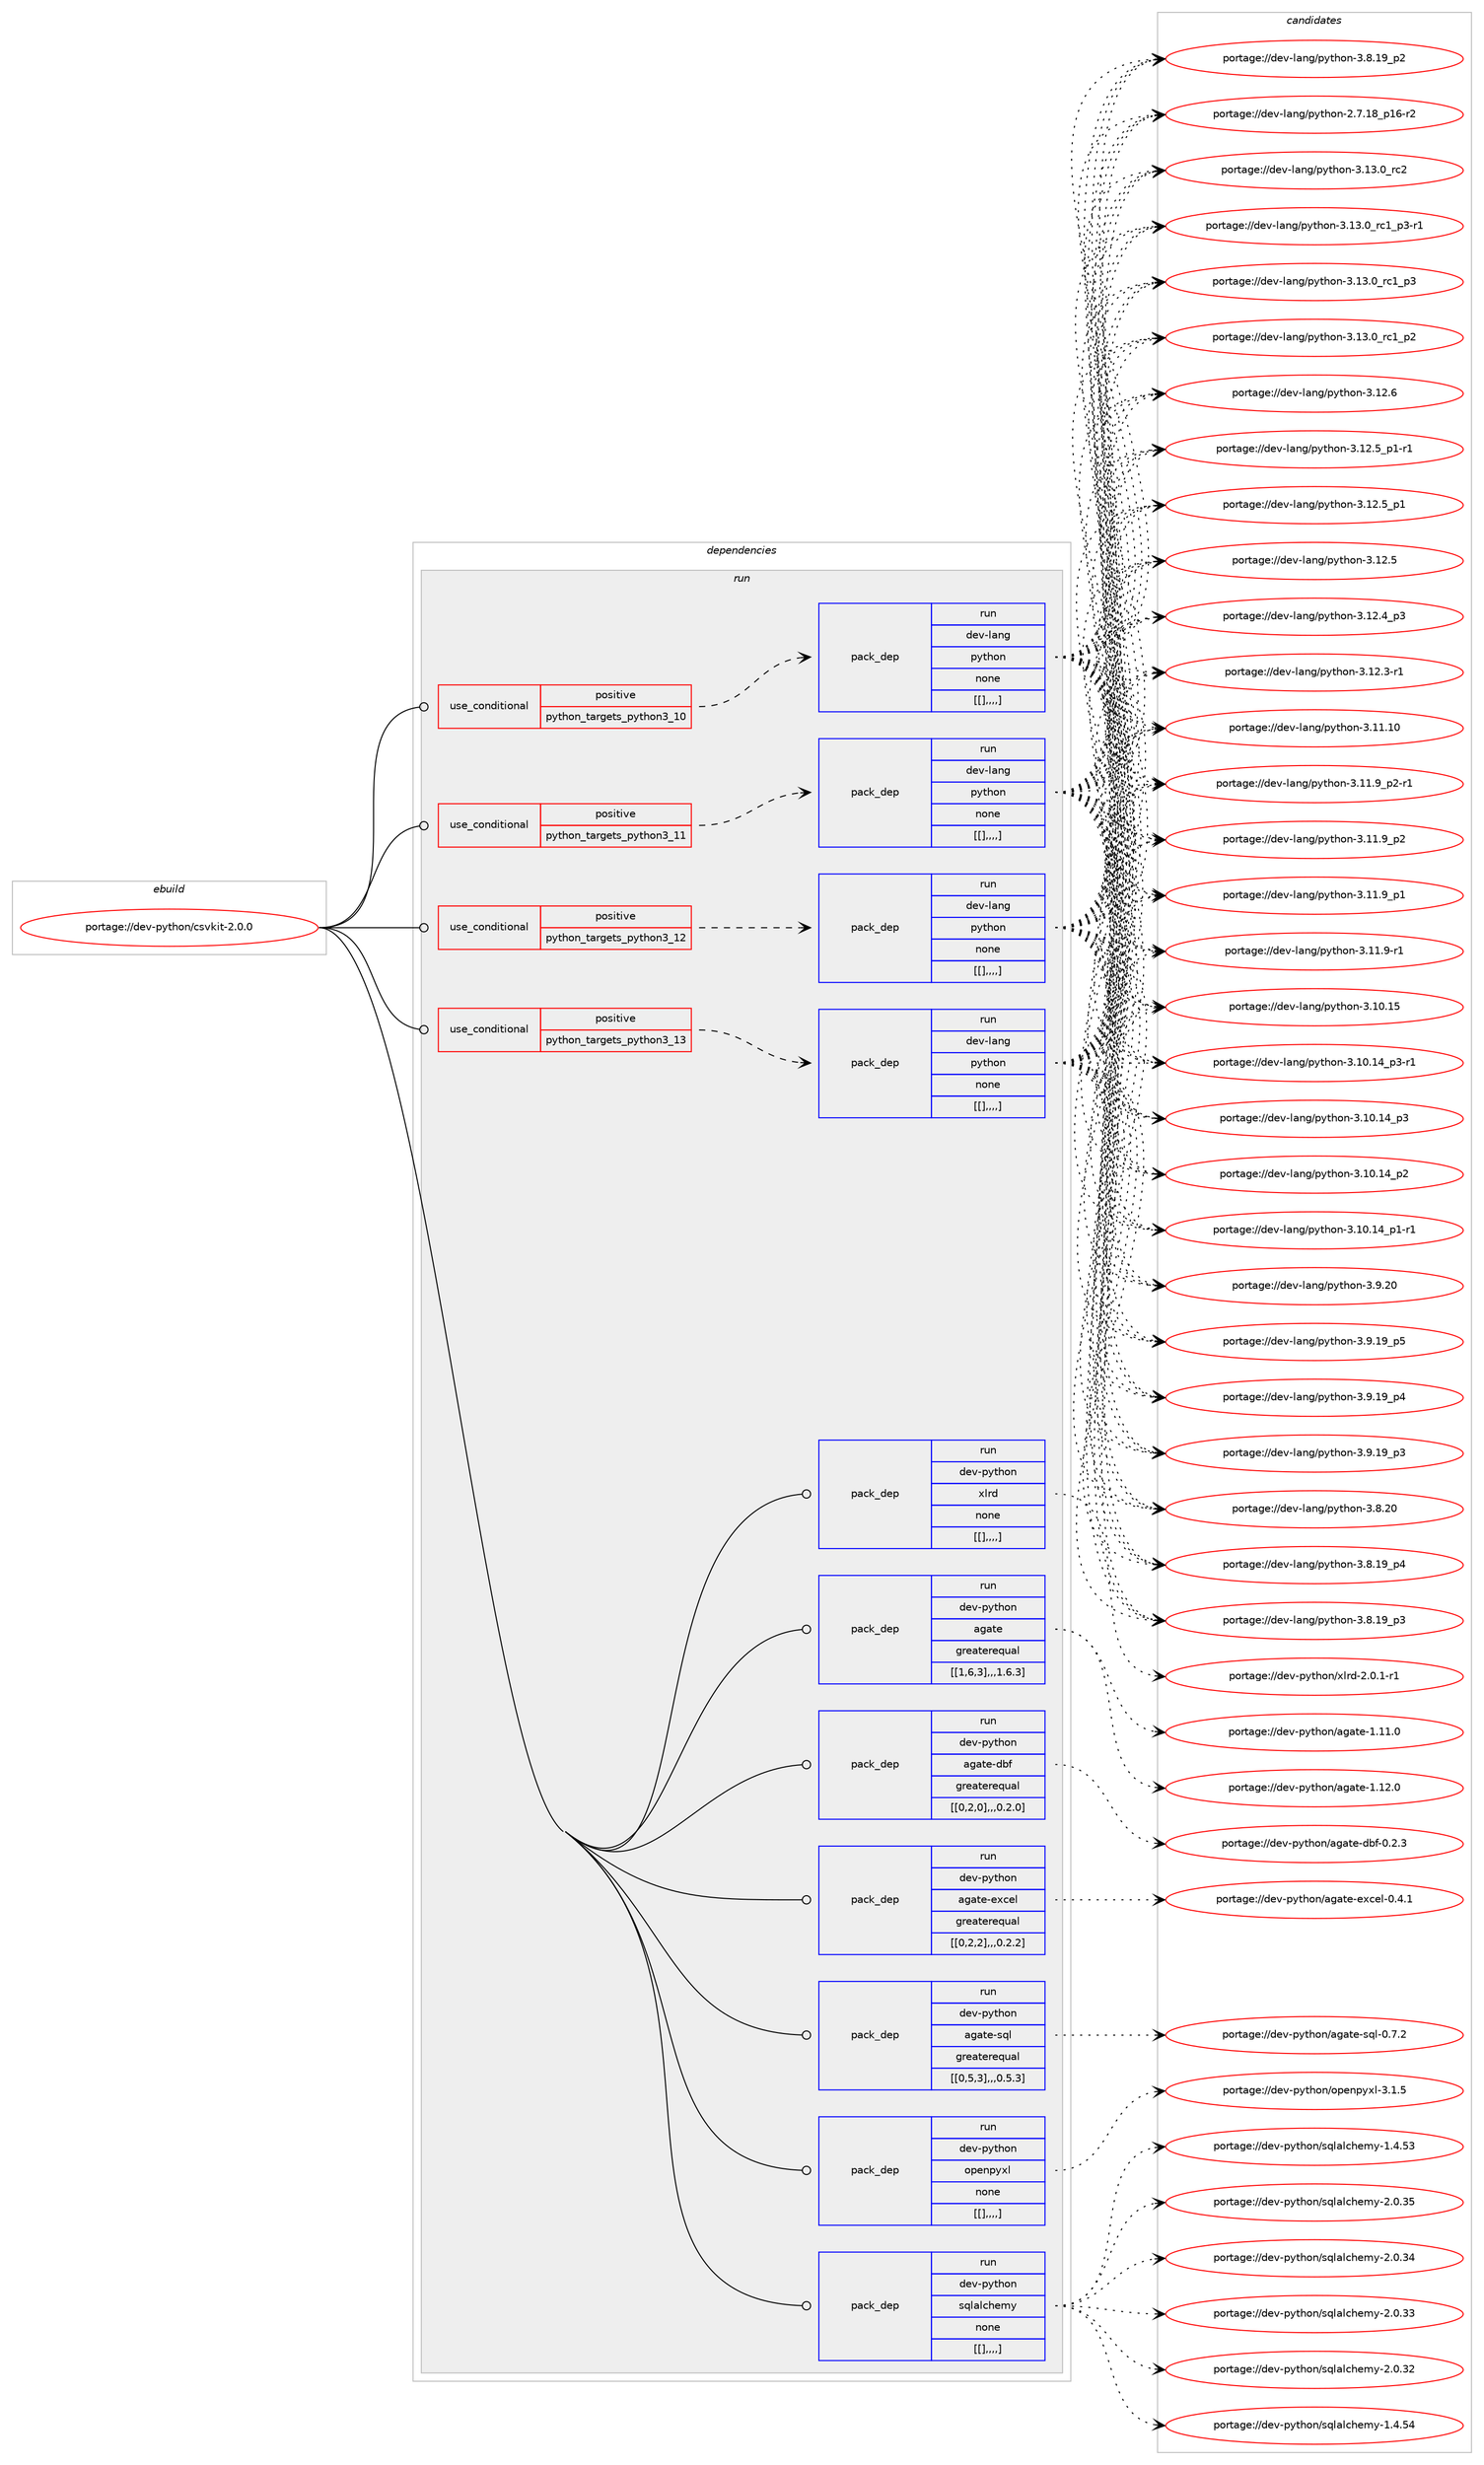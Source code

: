 digraph prolog {

# *************
# Graph options
# *************

newrank=true;
concentrate=true;
compound=true;
graph [rankdir=LR,fontname=Helvetica,fontsize=10,ranksep=1.5];#, ranksep=2.5, nodesep=0.2];
edge  [arrowhead=vee];
node  [fontname=Helvetica,fontsize=10];

# **********
# The ebuild
# **********

subgraph cluster_leftcol {
color=gray;
label=<<i>ebuild</i>>;
id [label="portage://dev-python/csvkit-2.0.0", color=red, width=4, href="../dev-python/csvkit-2.0.0.svg"];
}

# ****************
# The dependencies
# ****************

subgraph cluster_midcol {
color=gray;
label=<<i>dependencies</i>>;
subgraph cluster_compile {
fillcolor="#eeeeee";
style=filled;
label=<<i>compile</i>>;
}
subgraph cluster_compileandrun {
fillcolor="#eeeeee";
style=filled;
label=<<i>compile and run</i>>;
}
subgraph cluster_run {
fillcolor="#eeeeee";
style=filled;
label=<<i>run</i>>;
subgraph cond32642 {
dependency145548 [label=<<TABLE BORDER="0" CELLBORDER="1" CELLSPACING="0" CELLPADDING="4"><TR><TD ROWSPAN="3" CELLPADDING="10">use_conditional</TD></TR><TR><TD>positive</TD></TR><TR><TD>python_targets_python3_10</TD></TR></TABLE>>, shape=none, color=red];
subgraph pack111690 {
dependency145549 [label=<<TABLE BORDER="0" CELLBORDER="1" CELLSPACING="0" CELLPADDING="4" WIDTH="220"><TR><TD ROWSPAN="6" CELLPADDING="30">pack_dep</TD></TR><TR><TD WIDTH="110">run</TD></TR><TR><TD>dev-lang</TD></TR><TR><TD>python</TD></TR><TR><TD>none</TD></TR><TR><TD>[[],,,,]</TD></TR></TABLE>>, shape=none, color=blue];
}
dependency145548:e -> dependency145549:w [weight=20,style="dashed",arrowhead="vee"];
}
id:e -> dependency145548:w [weight=20,style="solid",arrowhead="odot"];
subgraph cond32643 {
dependency145550 [label=<<TABLE BORDER="0" CELLBORDER="1" CELLSPACING="0" CELLPADDING="4"><TR><TD ROWSPAN="3" CELLPADDING="10">use_conditional</TD></TR><TR><TD>positive</TD></TR><TR><TD>python_targets_python3_11</TD></TR></TABLE>>, shape=none, color=red];
subgraph pack111691 {
dependency145551 [label=<<TABLE BORDER="0" CELLBORDER="1" CELLSPACING="0" CELLPADDING="4" WIDTH="220"><TR><TD ROWSPAN="6" CELLPADDING="30">pack_dep</TD></TR><TR><TD WIDTH="110">run</TD></TR><TR><TD>dev-lang</TD></TR><TR><TD>python</TD></TR><TR><TD>none</TD></TR><TR><TD>[[],,,,]</TD></TR></TABLE>>, shape=none, color=blue];
}
dependency145550:e -> dependency145551:w [weight=20,style="dashed",arrowhead="vee"];
}
id:e -> dependency145550:w [weight=20,style="solid",arrowhead="odot"];
subgraph cond32644 {
dependency145552 [label=<<TABLE BORDER="0" CELLBORDER="1" CELLSPACING="0" CELLPADDING="4"><TR><TD ROWSPAN="3" CELLPADDING="10">use_conditional</TD></TR><TR><TD>positive</TD></TR><TR><TD>python_targets_python3_12</TD></TR></TABLE>>, shape=none, color=red];
subgraph pack111692 {
dependency145553 [label=<<TABLE BORDER="0" CELLBORDER="1" CELLSPACING="0" CELLPADDING="4" WIDTH="220"><TR><TD ROWSPAN="6" CELLPADDING="30">pack_dep</TD></TR><TR><TD WIDTH="110">run</TD></TR><TR><TD>dev-lang</TD></TR><TR><TD>python</TD></TR><TR><TD>none</TD></TR><TR><TD>[[],,,,]</TD></TR></TABLE>>, shape=none, color=blue];
}
dependency145552:e -> dependency145553:w [weight=20,style="dashed",arrowhead="vee"];
}
id:e -> dependency145552:w [weight=20,style="solid",arrowhead="odot"];
subgraph cond32645 {
dependency145554 [label=<<TABLE BORDER="0" CELLBORDER="1" CELLSPACING="0" CELLPADDING="4"><TR><TD ROWSPAN="3" CELLPADDING="10">use_conditional</TD></TR><TR><TD>positive</TD></TR><TR><TD>python_targets_python3_13</TD></TR></TABLE>>, shape=none, color=red];
subgraph pack111693 {
dependency145555 [label=<<TABLE BORDER="0" CELLBORDER="1" CELLSPACING="0" CELLPADDING="4" WIDTH="220"><TR><TD ROWSPAN="6" CELLPADDING="30">pack_dep</TD></TR><TR><TD WIDTH="110">run</TD></TR><TR><TD>dev-lang</TD></TR><TR><TD>python</TD></TR><TR><TD>none</TD></TR><TR><TD>[[],,,,]</TD></TR></TABLE>>, shape=none, color=blue];
}
dependency145554:e -> dependency145555:w [weight=20,style="dashed",arrowhead="vee"];
}
id:e -> dependency145554:w [weight=20,style="solid",arrowhead="odot"];
subgraph pack111694 {
dependency145556 [label=<<TABLE BORDER="0" CELLBORDER="1" CELLSPACING="0" CELLPADDING="4" WIDTH="220"><TR><TD ROWSPAN="6" CELLPADDING="30">pack_dep</TD></TR><TR><TD WIDTH="110">run</TD></TR><TR><TD>dev-python</TD></TR><TR><TD>agate</TD></TR><TR><TD>greaterequal</TD></TR><TR><TD>[[1,6,3],,,1.6.3]</TD></TR></TABLE>>, shape=none, color=blue];
}
id:e -> dependency145556:w [weight=20,style="solid",arrowhead="odot"];
subgraph pack111695 {
dependency145557 [label=<<TABLE BORDER="0" CELLBORDER="1" CELLSPACING="0" CELLPADDING="4" WIDTH="220"><TR><TD ROWSPAN="6" CELLPADDING="30">pack_dep</TD></TR><TR><TD WIDTH="110">run</TD></TR><TR><TD>dev-python</TD></TR><TR><TD>agate-dbf</TD></TR><TR><TD>greaterequal</TD></TR><TR><TD>[[0,2,0],,,0.2.0]</TD></TR></TABLE>>, shape=none, color=blue];
}
id:e -> dependency145557:w [weight=20,style="solid",arrowhead="odot"];
subgraph pack111696 {
dependency145558 [label=<<TABLE BORDER="0" CELLBORDER="1" CELLSPACING="0" CELLPADDING="4" WIDTH="220"><TR><TD ROWSPAN="6" CELLPADDING="30">pack_dep</TD></TR><TR><TD WIDTH="110">run</TD></TR><TR><TD>dev-python</TD></TR><TR><TD>agate-excel</TD></TR><TR><TD>greaterequal</TD></TR><TR><TD>[[0,2,2],,,0.2.2]</TD></TR></TABLE>>, shape=none, color=blue];
}
id:e -> dependency145558:w [weight=20,style="solid",arrowhead="odot"];
subgraph pack111697 {
dependency145559 [label=<<TABLE BORDER="0" CELLBORDER="1" CELLSPACING="0" CELLPADDING="4" WIDTH="220"><TR><TD ROWSPAN="6" CELLPADDING="30">pack_dep</TD></TR><TR><TD WIDTH="110">run</TD></TR><TR><TD>dev-python</TD></TR><TR><TD>agate-sql</TD></TR><TR><TD>greaterequal</TD></TR><TR><TD>[[0,5,3],,,0.5.3]</TD></TR></TABLE>>, shape=none, color=blue];
}
id:e -> dependency145559:w [weight=20,style="solid",arrowhead="odot"];
subgraph pack111698 {
dependency145560 [label=<<TABLE BORDER="0" CELLBORDER="1" CELLSPACING="0" CELLPADDING="4" WIDTH="220"><TR><TD ROWSPAN="6" CELLPADDING="30">pack_dep</TD></TR><TR><TD WIDTH="110">run</TD></TR><TR><TD>dev-python</TD></TR><TR><TD>openpyxl</TD></TR><TR><TD>none</TD></TR><TR><TD>[[],,,,]</TD></TR></TABLE>>, shape=none, color=blue];
}
id:e -> dependency145560:w [weight=20,style="solid",arrowhead="odot"];
subgraph pack111699 {
dependency145561 [label=<<TABLE BORDER="0" CELLBORDER="1" CELLSPACING="0" CELLPADDING="4" WIDTH="220"><TR><TD ROWSPAN="6" CELLPADDING="30">pack_dep</TD></TR><TR><TD WIDTH="110">run</TD></TR><TR><TD>dev-python</TD></TR><TR><TD>sqlalchemy</TD></TR><TR><TD>none</TD></TR><TR><TD>[[],,,,]</TD></TR></TABLE>>, shape=none, color=blue];
}
id:e -> dependency145561:w [weight=20,style="solid",arrowhead="odot"];
subgraph pack111700 {
dependency145562 [label=<<TABLE BORDER="0" CELLBORDER="1" CELLSPACING="0" CELLPADDING="4" WIDTH="220"><TR><TD ROWSPAN="6" CELLPADDING="30">pack_dep</TD></TR><TR><TD WIDTH="110">run</TD></TR><TR><TD>dev-python</TD></TR><TR><TD>xlrd</TD></TR><TR><TD>none</TD></TR><TR><TD>[[],,,,]</TD></TR></TABLE>>, shape=none, color=blue];
}
id:e -> dependency145562:w [weight=20,style="solid",arrowhead="odot"];
}
}

# **************
# The candidates
# **************

subgraph cluster_choices {
rank=same;
color=gray;
label=<<i>candidates</i>>;

subgraph choice111690 {
color=black;
nodesep=1;
choice10010111845108971101034711212111610411111045514649514648951149950 [label="portage://dev-lang/python-3.13.0_rc2", color=red, width=4,href="../dev-lang/python-3.13.0_rc2.svg"];
choice1001011184510897110103471121211161041111104551464951464895114994995112514511449 [label="portage://dev-lang/python-3.13.0_rc1_p3-r1", color=red, width=4,href="../dev-lang/python-3.13.0_rc1_p3-r1.svg"];
choice100101118451089711010347112121116104111110455146495146489511499499511251 [label="portage://dev-lang/python-3.13.0_rc1_p3", color=red, width=4,href="../dev-lang/python-3.13.0_rc1_p3.svg"];
choice100101118451089711010347112121116104111110455146495146489511499499511250 [label="portage://dev-lang/python-3.13.0_rc1_p2", color=red, width=4,href="../dev-lang/python-3.13.0_rc1_p2.svg"];
choice10010111845108971101034711212111610411111045514649504654 [label="portage://dev-lang/python-3.12.6", color=red, width=4,href="../dev-lang/python-3.12.6.svg"];
choice1001011184510897110103471121211161041111104551464950465395112494511449 [label="portage://dev-lang/python-3.12.5_p1-r1", color=red, width=4,href="../dev-lang/python-3.12.5_p1-r1.svg"];
choice100101118451089711010347112121116104111110455146495046539511249 [label="portage://dev-lang/python-3.12.5_p1", color=red, width=4,href="../dev-lang/python-3.12.5_p1.svg"];
choice10010111845108971101034711212111610411111045514649504653 [label="portage://dev-lang/python-3.12.5", color=red, width=4,href="../dev-lang/python-3.12.5.svg"];
choice100101118451089711010347112121116104111110455146495046529511251 [label="portage://dev-lang/python-3.12.4_p3", color=red, width=4,href="../dev-lang/python-3.12.4_p3.svg"];
choice100101118451089711010347112121116104111110455146495046514511449 [label="portage://dev-lang/python-3.12.3-r1", color=red, width=4,href="../dev-lang/python-3.12.3-r1.svg"];
choice1001011184510897110103471121211161041111104551464949464948 [label="portage://dev-lang/python-3.11.10", color=red, width=4,href="../dev-lang/python-3.11.10.svg"];
choice1001011184510897110103471121211161041111104551464949465795112504511449 [label="portage://dev-lang/python-3.11.9_p2-r1", color=red, width=4,href="../dev-lang/python-3.11.9_p2-r1.svg"];
choice100101118451089711010347112121116104111110455146494946579511250 [label="portage://dev-lang/python-3.11.9_p2", color=red, width=4,href="../dev-lang/python-3.11.9_p2.svg"];
choice100101118451089711010347112121116104111110455146494946579511249 [label="portage://dev-lang/python-3.11.9_p1", color=red, width=4,href="../dev-lang/python-3.11.9_p1.svg"];
choice100101118451089711010347112121116104111110455146494946574511449 [label="portage://dev-lang/python-3.11.9-r1", color=red, width=4,href="../dev-lang/python-3.11.9-r1.svg"];
choice1001011184510897110103471121211161041111104551464948464953 [label="portage://dev-lang/python-3.10.15", color=red, width=4,href="../dev-lang/python-3.10.15.svg"];
choice100101118451089711010347112121116104111110455146494846495295112514511449 [label="portage://dev-lang/python-3.10.14_p3-r1", color=red, width=4,href="../dev-lang/python-3.10.14_p3-r1.svg"];
choice10010111845108971101034711212111610411111045514649484649529511251 [label="portage://dev-lang/python-3.10.14_p3", color=red, width=4,href="../dev-lang/python-3.10.14_p3.svg"];
choice10010111845108971101034711212111610411111045514649484649529511250 [label="portage://dev-lang/python-3.10.14_p2", color=red, width=4,href="../dev-lang/python-3.10.14_p2.svg"];
choice100101118451089711010347112121116104111110455146494846495295112494511449 [label="portage://dev-lang/python-3.10.14_p1-r1", color=red, width=4,href="../dev-lang/python-3.10.14_p1-r1.svg"];
choice10010111845108971101034711212111610411111045514657465048 [label="portage://dev-lang/python-3.9.20", color=red, width=4,href="../dev-lang/python-3.9.20.svg"];
choice100101118451089711010347112121116104111110455146574649579511253 [label="portage://dev-lang/python-3.9.19_p5", color=red, width=4,href="../dev-lang/python-3.9.19_p5.svg"];
choice100101118451089711010347112121116104111110455146574649579511252 [label="portage://dev-lang/python-3.9.19_p4", color=red, width=4,href="../dev-lang/python-3.9.19_p4.svg"];
choice100101118451089711010347112121116104111110455146574649579511251 [label="portage://dev-lang/python-3.9.19_p3", color=red, width=4,href="../dev-lang/python-3.9.19_p3.svg"];
choice10010111845108971101034711212111610411111045514656465048 [label="portage://dev-lang/python-3.8.20", color=red, width=4,href="../dev-lang/python-3.8.20.svg"];
choice100101118451089711010347112121116104111110455146564649579511252 [label="portage://dev-lang/python-3.8.19_p4", color=red, width=4,href="../dev-lang/python-3.8.19_p4.svg"];
choice100101118451089711010347112121116104111110455146564649579511251 [label="portage://dev-lang/python-3.8.19_p3", color=red, width=4,href="../dev-lang/python-3.8.19_p3.svg"];
choice100101118451089711010347112121116104111110455146564649579511250 [label="portage://dev-lang/python-3.8.19_p2", color=red, width=4,href="../dev-lang/python-3.8.19_p2.svg"];
choice100101118451089711010347112121116104111110455046554649569511249544511450 [label="portage://dev-lang/python-2.7.18_p16-r2", color=red, width=4,href="../dev-lang/python-2.7.18_p16-r2.svg"];
dependency145549:e -> choice10010111845108971101034711212111610411111045514649514648951149950:w [style=dotted,weight="100"];
dependency145549:e -> choice1001011184510897110103471121211161041111104551464951464895114994995112514511449:w [style=dotted,weight="100"];
dependency145549:e -> choice100101118451089711010347112121116104111110455146495146489511499499511251:w [style=dotted,weight="100"];
dependency145549:e -> choice100101118451089711010347112121116104111110455146495146489511499499511250:w [style=dotted,weight="100"];
dependency145549:e -> choice10010111845108971101034711212111610411111045514649504654:w [style=dotted,weight="100"];
dependency145549:e -> choice1001011184510897110103471121211161041111104551464950465395112494511449:w [style=dotted,weight="100"];
dependency145549:e -> choice100101118451089711010347112121116104111110455146495046539511249:w [style=dotted,weight="100"];
dependency145549:e -> choice10010111845108971101034711212111610411111045514649504653:w [style=dotted,weight="100"];
dependency145549:e -> choice100101118451089711010347112121116104111110455146495046529511251:w [style=dotted,weight="100"];
dependency145549:e -> choice100101118451089711010347112121116104111110455146495046514511449:w [style=dotted,weight="100"];
dependency145549:e -> choice1001011184510897110103471121211161041111104551464949464948:w [style=dotted,weight="100"];
dependency145549:e -> choice1001011184510897110103471121211161041111104551464949465795112504511449:w [style=dotted,weight="100"];
dependency145549:e -> choice100101118451089711010347112121116104111110455146494946579511250:w [style=dotted,weight="100"];
dependency145549:e -> choice100101118451089711010347112121116104111110455146494946579511249:w [style=dotted,weight="100"];
dependency145549:e -> choice100101118451089711010347112121116104111110455146494946574511449:w [style=dotted,weight="100"];
dependency145549:e -> choice1001011184510897110103471121211161041111104551464948464953:w [style=dotted,weight="100"];
dependency145549:e -> choice100101118451089711010347112121116104111110455146494846495295112514511449:w [style=dotted,weight="100"];
dependency145549:e -> choice10010111845108971101034711212111610411111045514649484649529511251:w [style=dotted,weight="100"];
dependency145549:e -> choice10010111845108971101034711212111610411111045514649484649529511250:w [style=dotted,weight="100"];
dependency145549:e -> choice100101118451089711010347112121116104111110455146494846495295112494511449:w [style=dotted,weight="100"];
dependency145549:e -> choice10010111845108971101034711212111610411111045514657465048:w [style=dotted,weight="100"];
dependency145549:e -> choice100101118451089711010347112121116104111110455146574649579511253:w [style=dotted,weight="100"];
dependency145549:e -> choice100101118451089711010347112121116104111110455146574649579511252:w [style=dotted,weight="100"];
dependency145549:e -> choice100101118451089711010347112121116104111110455146574649579511251:w [style=dotted,weight="100"];
dependency145549:e -> choice10010111845108971101034711212111610411111045514656465048:w [style=dotted,weight="100"];
dependency145549:e -> choice100101118451089711010347112121116104111110455146564649579511252:w [style=dotted,weight="100"];
dependency145549:e -> choice100101118451089711010347112121116104111110455146564649579511251:w [style=dotted,weight="100"];
dependency145549:e -> choice100101118451089711010347112121116104111110455146564649579511250:w [style=dotted,weight="100"];
dependency145549:e -> choice100101118451089711010347112121116104111110455046554649569511249544511450:w [style=dotted,weight="100"];
}
subgraph choice111691 {
color=black;
nodesep=1;
choice10010111845108971101034711212111610411111045514649514648951149950 [label="portage://dev-lang/python-3.13.0_rc2", color=red, width=4,href="../dev-lang/python-3.13.0_rc2.svg"];
choice1001011184510897110103471121211161041111104551464951464895114994995112514511449 [label="portage://dev-lang/python-3.13.0_rc1_p3-r1", color=red, width=4,href="../dev-lang/python-3.13.0_rc1_p3-r1.svg"];
choice100101118451089711010347112121116104111110455146495146489511499499511251 [label="portage://dev-lang/python-3.13.0_rc1_p3", color=red, width=4,href="../dev-lang/python-3.13.0_rc1_p3.svg"];
choice100101118451089711010347112121116104111110455146495146489511499499511250 [label="portage://dev-lang/python-3.13.0_rc1_p2", color=red, width=4,href="../dev-lang/python-3.13.0_rc1_p2.svg"];
choice10010111845108971101034711212111610411111045514649504654 [label="portage://dev-lang/python-3.12.6", color=red, width=4,href="../dev-lang/python-3.12.6.svg"];
choice1001011184510897110103471121211161041111104551464950465395112494511449 [label="portage://dev-lang/python-3.12.5_p1-r1", color=red, width=4,href="../dev-lang/python-3.12.5_p1-r1.svg"];
choice100101118451089711010347112121116104111110455146495046539511249 [label="portage://dev-lang/python-3.12.5_p1", color=red, width=4,href="../dev-lang/python-3.12.5_p1.svg"];
choice10010111845108971101034711212111610411111045514649504653 [label="portage://dev-lang/python-3.12.5", color=red, width=4,href="../dev-lang/python-3.12.5.svg"];
choice100101118451089711010347112121116104111110455146495046529511251 [label="portage://dev-lang/python-3.12.4_p3", color=red, width=4,href="../dev-lang/python-3.12.4_p3.svg"];
choice100101118451089711010347112121116104111110455146495046514511449 [label="portage://dev-lang/python-3.12.3-r1", color=red, width=4,href="../dev-lang/python-3.12.3-r1.svg"];
choice1001011184510897110103471121211161041111104551464949464948 [label="portage://dev-lang/python-3.11.10", color=red, width=4,href="../dev-lang/python-3.11.10.svg"];
choice1001011184510897110103471121211161041111104551464949465795112504511449 [label="portage://dev-lang/python-3.11.9_p2-r1", color=red, width=4,href="../dev-lang/python-3.11.9_p2-r1.svg"];
choice100101118451089711010347112121116104111110455146494946579511250 [label="portage://dev-lang/python-3.11.9_p2", color=red, width=4,href="../dev-lang/python-3.11.9_p2.svg"];
choice100101118451089711010347112121116104111110455146494946579511249 [label="portage://dev-lang/python-3.11.9_p1", color=red, width=4,href="../dev-lang/python-3.11.9_p1.svg"];
choice100101118451089711010347112121116104111110455146494946574511449 [label="portage://dev-lang/python-3.11.9-r1", color=red, width=4,href="../dev-lang/python-3.11.9-r1.svg"];
choice1001011184510897110103471121211161041111104551464948464953 [label="portage://dev-lang/python-3.10.15", color=red, width=4,href="../dev-lang/python-3.10.15.svg"];
choice100101118451089711010347112121116104111110455146494846495295112514511449 [label="portage://dev-lang/python-3.10.14_p3-r1", color=red, width=4,href="../dev-lang/python-3.10.14_p3-r1.svg"];
choice10010111845108971101034711212111610411111045514649484649529511251 [label="portage://dev-lang/python-3.10.14_p3", color=red, width=4,href="../dev-lang/python-3.10.14_p3.svg"];
choice10010111845108971101034711212111610411111045514649484649529511250 [label="portage://dev-lang/python-3.10.14_p2", color=red, width=4,href="../dev-lang/python-3.10.14_p2.svg"];
choice100101118451089711010347112121116104111110455146494846495295112494511449 [label="portage://dev-lang/python-3.10.14_p1-r1", color=red, width=4,href="../dev-lang/python-3.10.14_p1-r1.svg"];
choice10010111845108971101034711212111610411111045514657465048 [label="portage://dev-lang/python-3.9.20", color=red, width=4,href="../dev-lang/python-3.9.20.svg"];
choice100101118451089711010347112121116104111110455146574649579511253 [label="portage://dev-lang/python-3.9.19_p5", color=red, width=4,href="../dev-lang/python-3.9.19_p5.svg"];
choice100101118451089711010347112121116104111110455146574649579511252 [label="portage://dev-lang/python-3.9.19_p4", color=red, width=4,href="../dev-lang/python-3.9.19_p4.svg"];
choice100101118451089711010347112121116104111110455146574649579511251 [label="portage://dev-lang/python-3.9.19_p3", color=red, width=4,href="../dev-lang/python-3.9.19_p3.svg"];
choice10010111845108971101034711212111610411111045514656465048 [label="portage://dev-lang/python-3.8.20", color=red, width=4,href="../dev-lang/python-3.8.20.svg"];
choice100101118451089711010347112121116104111110455146564649579511252 [label="portage://dev-lang/python-3.8.19_p4", color=red, width=4,href="../dev-lang/python-3.8.19_p4.svg"];
choice100101118451089711010347112121116104111110455146564649579511251 [label="portage://dev-lang/python-3.8.19_p3", color=red, width=4,href="../dev-lang/python-3.8.19_p3.svg"];
choice100101118451089711010347112121116104111110455146564649579511250 [label="portage://dev-lang/python-3.8.19_p2", color=red, width=4,href="../dev-lang/python-3.8.19_p2.svg"];
choice100101118451089711010347112121116104111110455046554649569511249544511450 [label="portage://dev-lang/python-2.7.18_p16-r2", color=red, width=4,href="../dev-lang/python-2.7.18_p16-r2.svg"];
dependency145551:e -> choice10010111845108971101034711212111610411111045514649514648951149950:w [style=dotted,weight="100"];
dependency145551:e -> choice1001011184510897110103471121211161041111104551464951464895114994995112514511449:w [style=dotted,weight="100"];
dependency145551:e -> choice100101118451089711010347112121116104111110455146495146489511499499511251:w [style=dotted,weight="100"];
dependency145551:e -> choice100101118451089711010347112121116104111110455146495146489511499499511250:w [style=dotted,weight="100"];
dependency145551:e -> choice10010111845108971101034711212111610411111045514649504654:w [style=dotted,weight="100"];
dependency145551:e -> choice1001011184510897110103471121211161041111104551464950465395112494511449:w [style=dotted,weight="100"];
dependency145551:e -> choice100101118451089711010347112121116104111110455146495046539511249:w [style=dotted,weight="100"];
dependency145551:e -> choice10010111845108971101034711212111610411111045514649504653:w [style=dotted,weight="100"];
dependency145551:e -> choice100101118451089711010347112121116104111110455146495046529511251:w [style=dotted,weight="100"];
dependency145551:e -> choice100101118451089711010347112121116104111110455146495046514511449:w [style=dotted,weight="100"];
dependency145551:e -> choice1001011184510897110103471121211161041111104551464949464948:w [style=dotted,weight="100"];
dependency145551:e -> choice1001011184510897110103471121211161041111104551464949465795112504511449:w [style=dotted,weight="100"];
dependency145551:e -> choice100101118451089711010347112121116104111110455146494946579511250:w [style=dotted,weight="100"];
dependency145551:e -> choice100101118451089711010347112121116104111110455146494946579511249:w [style=dotted,weight="100"];
dependency145551:e -> choice100101118451089711010347112121116104111110455146494946574511449:w [style=dotted,weight="100"];
dependency145551:e -> choice1001011184510897110103471121211161041111104551464948464953:w [style=dotted,weight="100"];
dependency145551:e -> choice100101118451089711010347112121116104111110455146494846495295112514511449:w [style=dotted,weight="100"];
dependency145551:e -> choice10010111845108971101034711212111610411111045514649484649529511251:w [style=dotted,weight="100"];
dependency145551:e -> choice10010111845108971101034711212111610411111045514649484649529511250:w [style=dotted,weight="100"];
dependency145551:e -> choice100101118451089711010347112121116104111110455146494846495295112494511449:w [style=dotted,weight="100"];
dependency145551:e -> choice10010111845108971101034711212111610411111045514657465048:w [style=dotted,weight="100"];
dependency145551:e -> choice100101118451089711010347112121116104111110455146574649579511253:w [style=dotted,weight="100"];
dependency145551:e -> choice100101118451089711010347112121116104111110455146574649579511252:w [style=dotted,weight="100"];
dependency145551:e -> choice100101118451089711010347112121116104111110455146574649579511251:w [style=dotted,weight="100"];
dependency145551:e -> choice10010111845108971101034711212111610411111045514656465048:w [style=dotted,weight="100"];
dependency145551:e -> choice100101118451089711010347112121116104111110455146564649579511252:w [style=dotted,weight="100"];
dependency145551:e -> choice100101118451089711010347112121116104111110455146564649579511251:w [style=dotted,weight="100"];
dependency145551:e -> choice100101118451089711010347112121116104111110455146564649579511250:w [style=dotted,weight="100"];
dependency145551:e -> choice100101118451089711010347112121116104111110455046554649569511249544511450:w [style=dotted,weight="100"];
}
subgraph choice111692 {
color=black;
nodesep=1;
choice10010111845108971101034711212111610411111045514649514648951149950 [label="portage://dev-lang/python-3.13.0_rc2", color=red, width=4,href="../dev-lang/python-3.13.0_rc2.svg"];
choice1001011184510897110103471121211161041111104551464951464895114994995112514511449 [label="portage://dev-lang/python-3.13.0_rc1_p3-r1", color=red, width=4,href="../dev-lang/python-3.13.0_rc1_p3-r1.svg"];
choice100101118451089711010347112121116104111110455146495146489511499499511251 [label="portage://dev-lang/python-3.13.0_rc1_p3", color=red, width=4,href="../dev-lang/python-3.13.0_rc1_p3.svg"];
choice100101118451089711010347112121116104111110455146495146489511499499511250 [label="portage://dev-lang/python-3.13.0_rc1_p2", color=red, width=4,href="../dev-lang/python-3.13.0_rc1_p2.svg"];
choice10010111845108971101034711212111610411111045514649504654 [label="portage://dev-lang/python-3.12.6", color=red, width=4,href="../dev-lang/python-3.12.6.svg"];
choice1001011184510897110103471121211161041111104551464950465395112494511449 [label="portage://dev-lang/python-3.12.5_p1-r1", color=red, width=4,href="../dev-lang/python-3.12.5_p1-r1.svg"];
choice100101118451089711010347112121116104111110455146495046539511249 [label="portage://dev-lang/python-3.12.5_p1", color=red, width=4,href="../dev-lang/python-3.12.5_p1.svg"];
choice10010111845108971101034711212111610411111045514649504653 [label="portage://dev-lang/python-3.12.5", color=red, width=4,href="../dev-lang/python-3.12.5.svg"];
choice100101118451089711010347112121116104111110455146495046529511251 [label="portage://dev-lang/python-3.12.4_p3", color=red, width=4,href="../dev-lang/python-3.12.4_p3.svg"];
choice100101118451089711010347112121116104111110455146495046514511449 [label="portage://dev-lang/python-3.12.3-r1", color=red, width=4,href="../dev-lang/python-3.12.3-r1.svg"];
choice1001011184510897110103471121211161041111104551464949464948 [label="portage://dev-lang/python-3.11.10", color=red, width=4,href="../dev-lang/python-3.11.10.svg"];
choice1001011184510897110103471121211161041111104551464949465795112504511449 [label="portage://dev-lang/python-3.11.9_p2-r1", color=red, width=4,href="../dev-lang/python-3.11.9_p2-r1.svg"];
choice100101118451089711010347112121116104111110455146494946579511250 [label="portage://dev-lang/python-3.11.9_p2", color=red, width=4,href="../dev-lang/python-3.11.9_p2.svg"];
choice100101118451089711010347112121116104111110455146494946579511249 [label="portage://dev-lang/python-3.11.9_p1", color=red, width=4,href="../dev-lang/python-3.11.9_p1.svg"];
choice100101118451089711010347112121116104111110455146494946574511449 [label="portage://dev-lang/python-3.11.9-r1", color=red, width=4,href="../dev-lang/python-3.11.9-r1.svg"];
choice1001011184510897110103471121211161041111104551464948464953 [label="portage://dev-lang/python-3.10.15", color=red, width=4,href="../dev-lang/python-3.10.15.svg"];
choice100101118451089711010347112121116104111110455146494846495295112514511449 [label="portage://dev-lang/python-3.10.14_p3-r1", color=red, width=4,href="../dev-lang/python-3.10.14_p3-r1.svg"];
choice10010111845108971101034711212111610411111045514649484649529511251 [label="portage://dev-lang/python-3.10.14_p3", color=red, width=4,href="../dev-lang/python-3.10.14_p3.svg"];
choice10010111845108971101034711212111610411111045514649484649529511250 [label="portage://dev-lang/python-3.10.14_p2", color=red, width=4,href="../dev-lang/python-3.10.14_p2.svg"];
choice100101118451089711010347112121116104111110455146494846495295112494511449 [label="portage://dev-lang/python-3.10.14_p1-r1", color=red, width=4,href="../dev-lang/python-3.10.14_p1-r1.svg"];
choice10010111845108971101034711212111610411111045514657465048 [label="portage://dev-lang/python-3.9.20", color=red, width=4,href="../dev-lang/python-3.9.20.svg"];
choice100101118451089711010347112121116104111110455146574649579511253 [label="portage://dev-lang/python-3.9.19_p5", color=red, width=4,href="../dev-lang/python-3.9.19_p5.svg"];
choice100101118451089711010347112121116104111110455146574649579511252 [label="portage://dev-lang/python-3.9.19_p4", color=red, width=4,href="../dev-lang/python-3.9.19_p4.svg"];
choice100101118451089711010347112121116104111110455146574649579511251 [label="portage://dev-lang/python-3.9.19_p3", color=red, width=4,href="../dev-lang/python-3.9.19_p3.svg"];
choice10010111845108971101034711212111610411111045514656465048 [label="portage://dev-lang/python-3.8.20", color=red, width=4,href="../dev-lang/python-3.8.20.svg"];
choice100101118451089711010347112121116104111110455146564649579511252 [label="portage://dev-lang/python-3.8.19_p4", color=red, width=4,href="../dev-lang/python-3.8.19_p4.svg"];
choice100101118451089711010347112121116104111110455146564649579511251 [label="portage://dev-lang/python-3.8.19_p3", color=red, width=4,href="../dev-lang/python-3.8.19_p3.svg"];
choice100101118451089711010347112121116104111110455146564649579511250 [label="portage://dev-lang/python-3.8.19_p2", color=red, width=4,href="../dev-lang/python-3.8.19_p2.svg"];
choice100101118451089711010347112121116104111110455046554649569511249544511450 [label="portage://dev-lang/python-2.7.18_p16-r2", color=red, width=4,href="../dev-lang/python-2.7.18_p16-r2.svg"];
dependency145553:e -> choice10010111845108971101034711212111610411111045514649514648951149950:w [style=dotted,weight="100"];
dependency145553:e -> choice1001011184510897110103471121211161041111104551464951464895114994995112514511449:w [style=dotted,weight="100"];
dependency145553:e -> choice100101118451089711010347112121116104111110455146495146489511499499511251:w [style=dotted,weight="100"];
dependency145553:e -> choice100101118451089711010347112121116104111110455146495146489511499499511250:w [style=dotted,weight="100"];
dependency145553:e -> choice10010111845108971101034711212111610411111045514649504654:w [style=dotted,weight="100"];
dependency145553:e -> choice1001011184510897110103471121211161041111104551464950465395112494511449:w [style=dotted,weight="100"];
dependency145553:e -> choice100101118451089711010347112121116104111110455146495046539511249:w [style=dotted,weight="100"];
dependency145553:e -> choice10010111845108971101034711212111610411111045514649504653:w [style=dotted,weight="100"];
dependency145553:e -> choice100101118451089711010347112121116104111110455146495046529511251:w [style=dotted,weight="100"];
dependency145553:e -> choice100101118451089711010347112121116104111110455146495046514511449:w [style=dotted,weight="100"];
dependency145553:e -> choice1001011184510897110103471121211161041111104551464949464948:w [style=dotted,weight="100"];
dependency145553:e -> choice1001011184510897110103471121211161041111104551464949465795112504511449:w [style=dotted,weight="100"];
dependency145553:e -> choice100101118451089711010347112121116104111110455146494946579511250:w [style=dotted,weight="100"];
dependency145553:e -> choice100101118451089711010347112121116104111110455146494946579511249:w [style=dotted,weight="100"];
dependency145553:e -> choice100101118451089711010347112121116104111110455146494946574511449:w [style=dotted,weight="100"];
dependency145553:e -> choice1001011184510897110103471121211161041111104551464948464953:w [style=dotted,weight="100"];
dependency145553:e -> choice100101118451089711010347112121116104111110455146494846495295112514511449:w [style=dotted,weight="100"];
dependency145553:e -> choice10010111845108971101034711212111610411111045514649484649529511251:w [style=dotted,weight="100"];
dependency145553:e -> choice10010111845108971101034711212111610411111045514649484649529511250:w [style=dotted,weight="100"];
dependency145553:e -> choice100101118451089711010347112121116104111110455146494846495295112494511449:w [style=dotted,weight="100"];
dependency145553:e -> choice10010111845108971101034711212111610411111045514657465048:w [style=dotted,weight="100"];
dependency145553:e -> choice100101118451089711010347112121116104111110455146574649579511253:w [style=dotted,weight="100"];
dependency145553:e -> choice100101118451089711010347112121116104111110455146574649579511252:w [style=dotted,weight="100"];
dependency145553:e -> choice100101118451089711010347112121116104111110455146574649579511251:w [style=dotted,weight="100"];
dependency145553:e -> choice10010111845108971101034711212111610411111045514656465048:w [style=dotted,weight="100"];
dependency145553:e -> choice100101118451089711010347112121116104111110455146564649579511252:w [style=dotted,weight="100"];
dependency145553:e -> choice100101118451089711010347112121116104111110455146564649579511251:w [style=dotted,weight="100"];
dependency145553:e -> choice100101118451089711010347112121116104111110455146564649579511250:w [style=dotted,weight="100"];
dependency145553:e -> choice100101118451089711010347112121116104111110455046554649569511249544511450:w [style=dotted,weight="100"];
}
subgraph choice111693 {
color=black;
nodesep=1;
choice10010111845108971101034711212111610411111045514649514648951149950 [label="portage://dev-lang/python-3.13.0_rc2", color=red, width=4,href="../dev-lang/python-3.13.0_rc2.svg"];
choice1001011184510897110103471121211161041111104551464951464895114994995112514511449 [label="portage://dev-lang/python-3.13.0_rc1_p3-r1", color=red, width=4,href="../dev-lang/python-3.13.0_rc1_p3-r1.svg"];
choice100101118451089711010347112121116104111110455146495146489511499499511251 [label="portage://dev-lang/python-3.13.0_rc1_p3", color=red, width=4,href="../dev-lang/python-3.13.0_rc1_p3.svg"];
choice100101118451089711010347112121116104111110455146495146489511499499511250 [label="portage://dev-lang/python-3.13.0_rc1_p2", color=red, width=4,href="../dev-lang/python-3.13.0_rc1_p2.svg"];
choice10010111845108971101034711212111610411111045514649504654 [label="portage://dev-lang/python-3.12.6", color=red, width=4,href="../dev-lang/python-3.12.6.svg"];
choice1001011184510897110103471121211161041111104551464950465395112494511449 [label="portage://dev-lang/python-3.12.5_p1-r1", color=red, width=4,href="../dev-lang/python-3.12.5_p1-r1.svg"];
choice100101118451089711010347112121116104111110455146495046539511249 [label="portage://dev-lang/python-3.12.5_p1", color=red, width=4,href="../dev-lang/python-3.12.5_p1.svg"];
choice10010111845108971101034711212111610411111045514649504653 [label="portage://dev-lang/python-3.12.5", color=red, width=4,href="../dev-lang/python-3.12.5.svg"];
choice100101118451089711010347112121116104111110455146495046529511251 [label="portage://dev-lang/python-3.12.4_p3", color=red, width=4,href="../dev-lang/python-3.12.4_p3.svg"];
choice100101118451089711010347112121116104111110455146495046514511449 [label="portage://dev-lang/python-3.12.3-r1", color=red, width=4,href="../dev-lang/python-3.12.3-r1.svg"];
choice1001011184510897110103471121211161041111104551464949464948 [label="portage://dev-lang/python-3.11.10", color=red, width=4,href="../dev-lang/python-3.11.10.svg"];
choice1001011184510897110103471121211161041111104551464949465795112504511449 [label="portage://dev-lang/python-3.11.9_p2-r1", color=red, width=4,href="../dev-lang/python-3.11.9_p2-r1.svg"];
choice100101118451089711010347112121116104111110455146494946579511250 [label="portage://dev-lang/python-3.11.9_p2", color=red, width=4,href="../dev-lang/python-3.11.9_p2.svg"];
choice100101118451089711010347112121116104111110455146494946579511249 [label="portage://dev-lang/python-3.11.9_p1", color=red, width=4,href="../dev-lang/python-3.11.9_p1.svg"];
choice100101118451089711010347112121116104111110455146494946574511449 [label="portage://dev-lang/python-3.11.9-r1", color=red, width=4,href="../dev-lang/python-3.11.9-r1.svg"];
choice1001011184510897110103471121211161041111104551464948464953 [label="portage://dev-lang/python-3.10.15", color=red, width=4,href="../dev-lang/python-3.10.15.svg"];
choice100101118451089711010347112121116104111110455146494846495295112514511449 [label="portage://dev-lang/python-3.10.14_p3-r1", color=red, width=4,href="../dev-lang/python-3.10.14_p3-r1.svg"];
choice10010111845108971101034711212111610411111045514649484649529511251 [label="portage://dev-lang/python-3.10.14_p3", color=red, width=4,href="../dev-lang/python-3.10.14_p3.svg"];
choice10010111845108971101034711212111610411111045514649484649529511250 [label="portage://dev-lang/python-3.10.14_p2", color=red, width=4,href="../dev-lang/python-3.10.14_p2.svg"];
choice100101118451089711010347112121116104111110455146494846495295112494511449 [label="portage://dev-lang/python-3.10.14_p1-r1", color=red, width=4,href="../dev-lang/python-3.10.14_p1-r1.svg"];
choice10010111845108971101034711212111610411111045514657465048 [label="portage://dev-lang/python-3.9.20", color=red, width=4,href="../dev-lang/python-3.9.20.svg"];
choice100101118451089711010347112121116104111110455146574649579511253 [label="portage://dev-lang/python-3.9.19_p5", color=red, width=4,href="../dev-lang/python-3.9.19_p5.svg"];
choice100101118451089711010347112121116104111110455146574649579511252 [label="portage://dev-lang/python-3.9.19_p4", color=red, width=4,href="../dev-lang/python-3.9.19_p4.svg"];
choice100101118451089711010347112121116104111110455146574649579511251 [label="portage://dev-lang/python-3.9.19_p3", color=red, width=4,href="../dev-lang/python-3.9.19_p3.svg"];
choice10010111845108971101034711212111610411111045514656465048 [label="portage://dev-lang/python-3.8.20", color=red, width=4,href="../dev-lang/python-3.8.20.svg"];
choice100101118451089711010347112121116104111110455146564649579511252 [label="portage://dev-lang/python-3.8.19_p4", color=red, width=4,href="../dev-lang/python-3.8.19_p4.svg"];
choice100101118451089711010347112121116104111110455146564649579511251 [label="portage://dev-lang/python-3.8.19_p3", color=red, width=4,href="../dev-lang/python-3.8.19_p3.svg"];
choice100101118451089711010347112121116104111110455146564649579511250 [label="portage://dev-lang/python-3.8.19_p2", color=red, width=4,href="../dev-lang/python-3.8.19_p2.svg"];
choice100101118451089711010347112121116104111110455046554649569511249544511450 [label="portage://dev-lang/python-2.7.18_p16-r2", color=red, width=4,href="../dev-lang/python-2.7.18_p16-r2.svg"];
dependency145555:e -> choice10010111845108971101034711212111610411111045514649514648951149950:w [style=dotted,weight="100"];
dependency145555:e -> choice1001011184510897110103471121211161041111104551464951464895114994995112514511449:w [style=dotted,weight="100"];
dependency145555:e -> choice100101118451089711010347112121116104111110455146495146489511499499511251:w [style=dotted,weight="100"];
dependency145555:e -> choice100101118451089711010347112121116104111110455146495146489511499499511250:w [style=dotted,weight="100"];
dependency145555:e -> choice10010111845108971101034711212111610411111045514649504654:w [style=dotted,weight="100"];
dependency145555:e -> choice1001011184510897110103471121211161041111104551464950465395112494511449:w [style=dotted,weight="100"];
dependency145555:e -> choice100101118451089711010347112121116104111110455146495046539511249:w [style=dotted,weight="100"];
dependency145555:e -> choice10010111845108971101034711212111610411111045514649504653:w [style=dotted,weight="100"];
dependency145555:e -> choice100101118451089711010347112121116104111110455146495046529511251:w [style=dotted,weight="100"];
dependency145555:e -> choice100101118451089711010347112121116104111110455146495046514511449:w [style=dotted,weight="100"];
dependency145555:e -> choice1001011184510897110103471121211161041111104551464949464948:w [style=dotted,weight="100"];
dependency145555:e -> choice1001011184510897110103471121211161041111104551464949465795112504511449:w [style=dotted,weight="100"];
dependency145555:e -> choice100101118451089711010347112121116104111110455146494946579511250:w [style=dotted,weight="100"];
dependency145555:e -> choice100101118451089711010347112121116104111110455146494946579511249:w [style=dotted,weight="100"];
dependency145555:e -> choice100101118451089711010347112121116104111110455146494946574511449:w [style=dotted,weight="100"];
dependency145555:e -> choice1001011184510897110103471121211161041111104551464948464953:w [style=dotted,weight="100"];
dependency145555:e -> choice100101118451089711010347112121116104111110455146494846495295112514511449:w [style=dotted,weight="100"];
dependency145555:e -> choice10010111845108971101034711212111610411111045514649484649529511251:w [style=dotted,weight="100"];
dependency145555:e -> choice10010111845108971101034711212111610411111045514649484649529511250:w [style=dotted,weight="100"];
dependency145555:e -> choice100101118451089711010347112121116104111110455146494846495295112494511449:w [style=dotted,weight="100"];
dependency145555:e -> choice10010111845108971101034711212111610411111045514657465048:w [style=dotted,weight="100"];
dependency145555:e -> choice100101118451089711010347112121116104111110455146574649579511253:w [style=dotted,weight="100"];
dependency145555:e -> choice100101118451089711010347112121116104111110455146574649579511252:w [style=dotted,weight="100"];
dependency145555:e -> choice100101118451089711010347112121116104111110455146574649579511251:w [style=dotted,weight="100"];
dependency145555:e -> choice10010111845108971101034711212111610411111045514656465048:w [style=dotted,weight="100"];
dependency145555:e -> choice100101118451089711010347112121116104111110455146564649579511252:w [style=dotted,weight="100"];
dependency145555:e -> choice100101118451089711010347112121116104111110455146564649579511251:w [style=dotted,weight="100"];
dependency145555:e -> choice100101118451089711010347112121116104111110455146564649579511250:w [style=dotted,weight="100"];
dependency145555:e -> choice100101118451089711010347112121116104111110455046554649569511249544511450:w [style=dotted,weight="100"];
}
subgraph choice111694 {
color=black;
nodesep=1;
choice1001011184511212111610411111047971039711610145494649504648 [label="portage://dev-python/agate-1.12.0", color=red, width=4,href="../dev-python/agate-1.12.0.svg"];
choice1001011184511212111610411111047971039711610145494649494648 [label="portage://dev-python/agate-1.11.0", color=red, width=4,href="../dev-python/agate-1.11.0.svg"];
dependency145556:e -> choice1001011184511212111610411111047971039711610145494649504648:w [style=dotted,weight="100"];
dependency145556:e -> choice1001011184511212111610411111047971039711610145494649494648:w [style=dotted,weight="100"];
}
subgraph choice111695 {
color=black;
nodesep=1;
choice100101118451121211161041111104797103971161014510098102454846504651 [label="portage://dev-python/agate-dbf-0.2.3", color=red, width=4,href="../dev-python/agate-dbf-0.2.3.svg"];
dependency145557:e -> choice100101118451121211161041111104797103971161014510098102454846504651:w [style=dotted,weight="100"];
}
subgraph choice111696 {
color=black;
nodesep=1;
choice100101118451121211161041111104797103971161014510112099101108454846524649 [label="portage://dev-python/agate-excel-0.4.1", color=red, width=4,href="../dev-python/agate-excel-0.4.1.svg"];
dependency145558:e -> choice100101118451121211161041111104797103971161014510112099101108454846524649:w [style=dotted,weight="100"];
}
subgraph choice111697 {
color=black;
nodesep=1;
choice1001011184511212111610411111047971039711610145115113108454846554650 [label="portage://dev-python/agate-sql-0.7.2", color=red, width=4,href="../dev-python/agate-sql-0.7.2.svg"];
dependency145559:e -> choice1001011184511212111610411111047971039711610145115113108454846554650:w [style=dotted,weight="100"];
}
subgraph choice111698 {
color=black;
nodesep=1;
choice1001011184511212111610411111047111112101110112121120108455146494653 [label="portage://dev-python/openpyxl-3.1.5", color=red, width=4,href="../dev-python/openpyxl-3.1.5.svg"];
dependency145560:e -> choice1001011184511212111610411111047111112101110112121120108455146494653:w [style=dotted,weight="100"];
}
subgraph choice111699 {
color=black;
nodesep=1;
choice1001011184511212111610411111047115113108971089910410110912145504648465153 [label="portage://dev-python/sqlalchemy-2.0.35", color=red, width=4,href="../dev-python/sqlalchemy-2.0.35.svg"];
choice1001011184511212111610411111047115113108971089910410110912145504648465152 [label="portage://dev-python/sqlalchemy-2.0.34", color=red, width=4,href="../dev-python/sqlalchemy-2.0.34.svg"];
choice1001011184511212111610411111047115113108971089910410110912145504648465151 [label="portage://dev-python/sqlalchemy-2.0.33", color=red, width=4,href="../dev-python/sqlalchemy-2.0.33.svg"];
choice1001011184511212111610411111047115113108971089910410110912145504648465150 [label="portage://dev-python/sqlalchemy-2.0.32", color=red, width=4,href="../dev-python/sqlalchemy-2.0.32.svg"];
choice1001011184511212111610411111047115113108971089910410110912145494652465352 [label="portage://dev-python/sqlalchemy-1.4.54", color=red, width=4,href="../dev-python/sqlalchemy-1.4.54.svg"];
choice1001011184511212111610411111047115113108971089910410110912145494652465351 [label="portage://dev-python/sqlalchemy-1.4.53", color=red, width=4,href="../dev-python/sqlalchemy-1.4.53.svg"];
dependency145561:e -> choice1001011184511212111610411111047115113108971089910410110912145504648465153:w [style=dotted,weight="100"];
dependency145561:e -> choice1001011184511212111610411111047115113108971089910410110912145504648465152:w [style=dotted,weight="100"];
dependency145561:e -> choice1001011184511212111610411111047115113108971089910410110912145504648465151:w [style=dotted,weight="100"];
dependency145561:e -> choice1001011184511212111610411111047115113108971089910410110912145504648465150:w [style=dotted,weight="100"];
dependency145561:e -> choice1001011184511212111610411111047115113108971089910410110912145494652465352:w [style=dotted,weight="100"];
dependency145561:e -> choice1001011184511212111610411111047115113108971089910410110912145494652465351:w [style=dotted,weight="100"];
}
subgraph choice111700 {
color=black;
nodesep=1;
choice10010111845112121116104111110471201081141004550464846494511449 [label="portage://dev-python/xlrd-2.0.1-r1", color=red, width=4,href="../dev-python/xlrd-2.0.1-r1.svg"];
dependency145562:e -> choice10010111845112121116104111110471201081141004550464846494511449:w [style=dotted,weight="100"];
}
}

}

